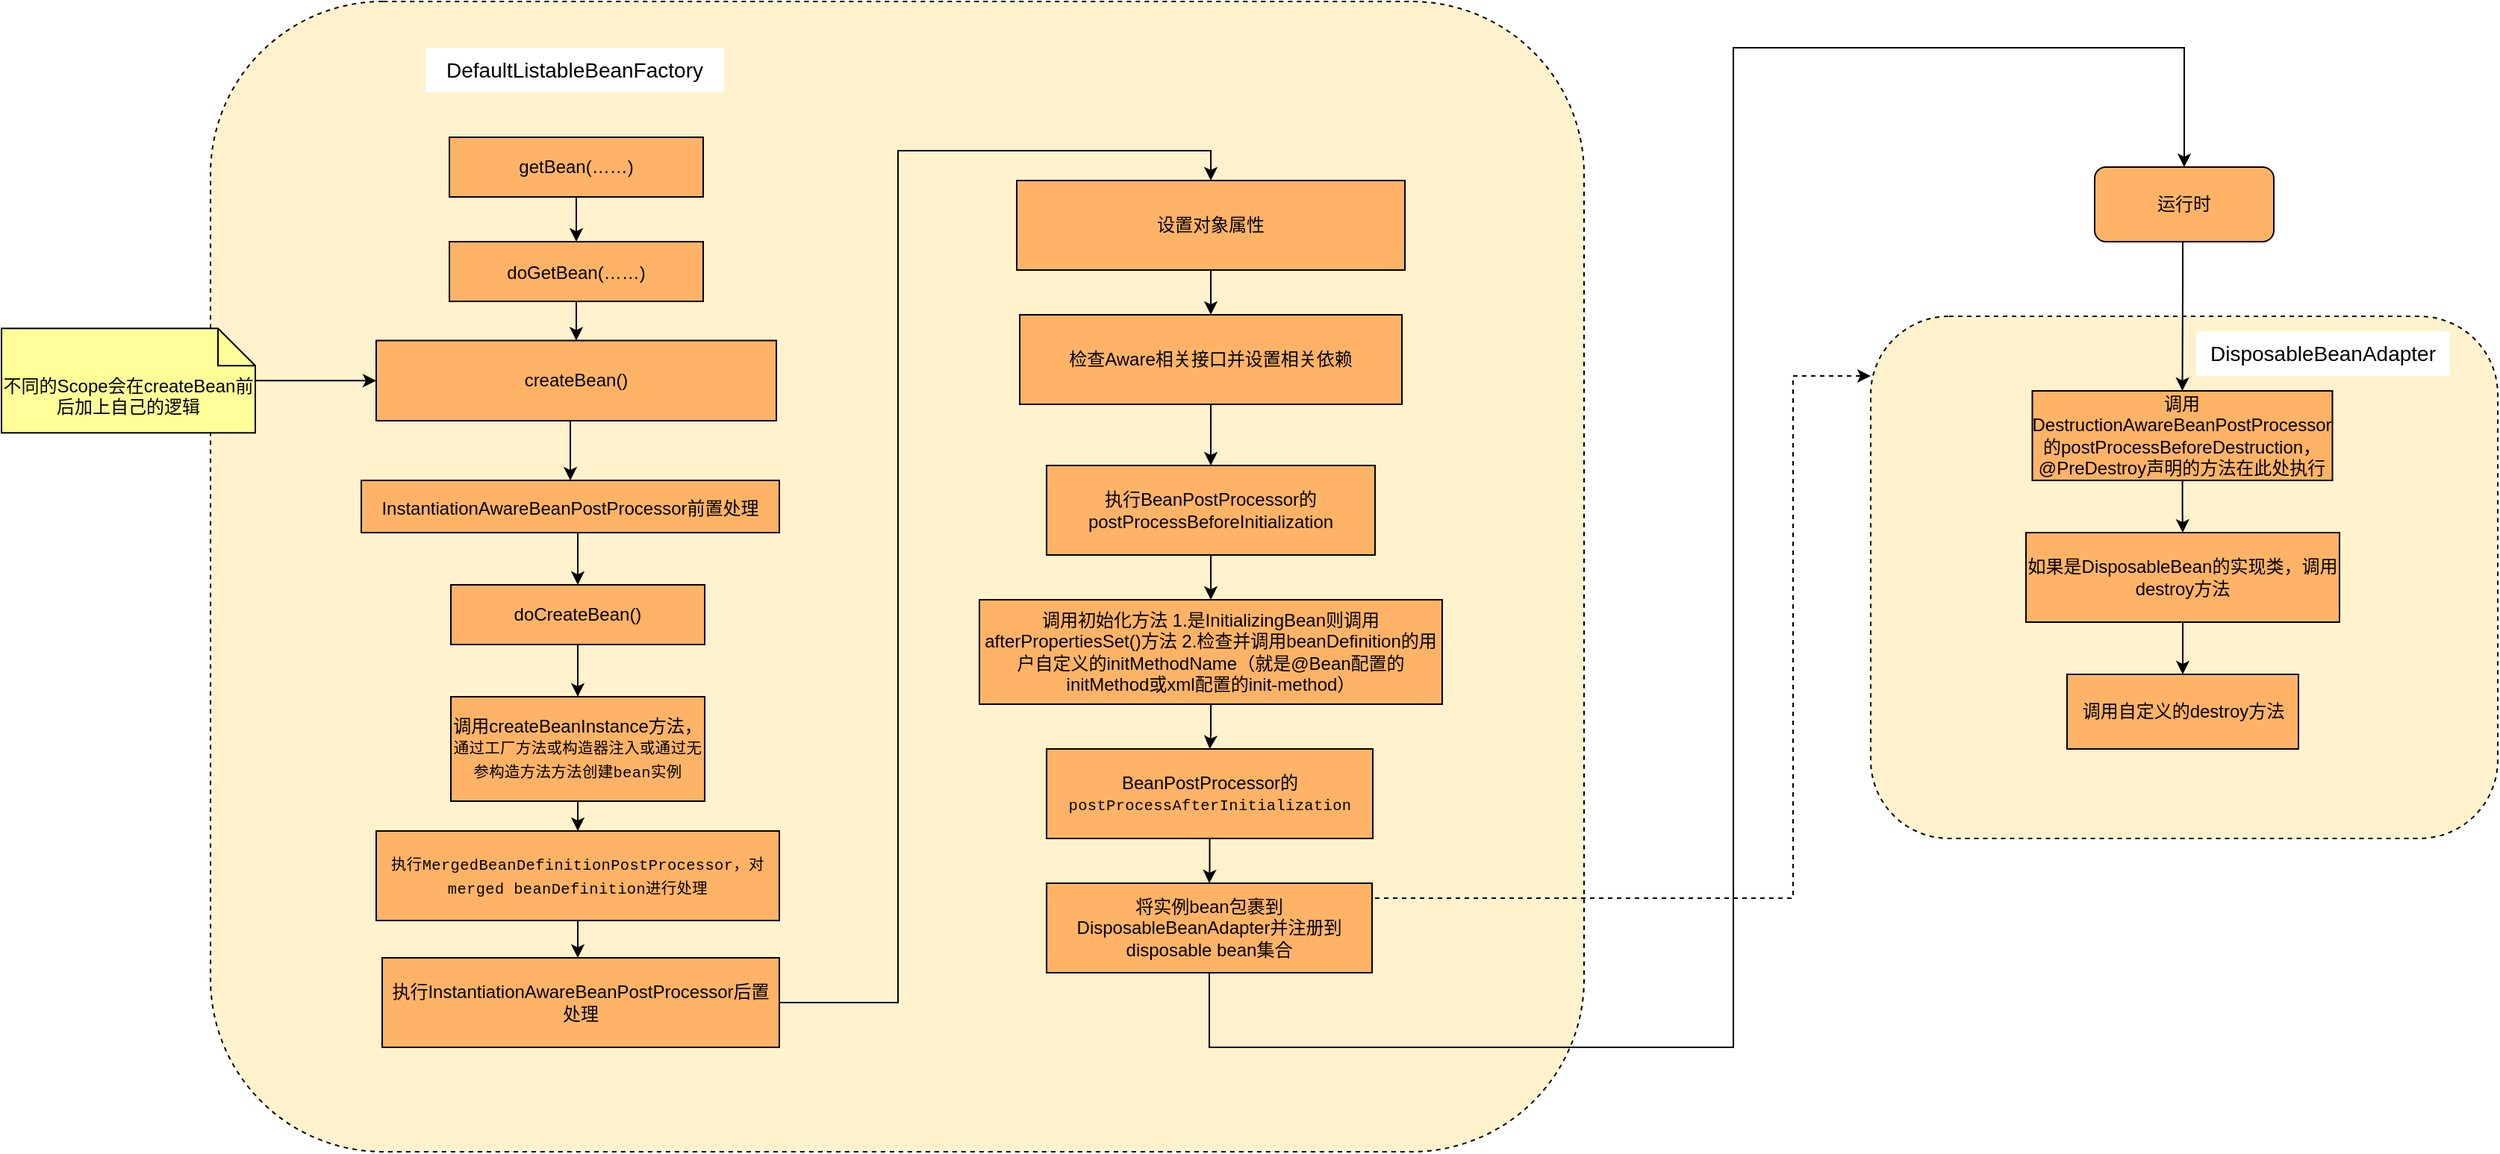<mxfile version="14.4.4" type="device"><diagram id="C5RBs43oDa-KdzZeNtuy" name="Page-1"><mxGraphModel dx="1865" dy="500" grid="1" gridSize="10" guides="1" tooltips="1" connect="1" arrows="1" fold="1" page="1" pageScale="1" pageWidth="827" pageHeight="1169" math="0" shadow="0"><root><mxCell id="WIyWlLk6GJQsqaUBKTNV-0"/><mxCell id="WIyWlLk6GJQsqaUBKTNV-1" parent="WIyWlLk6GJQsqaUBKTNV-0"/><mxCell id="iZnFSOEQMt7jb37AJxFR-22" value="" style="rounded=1;whiteSpace=wrap;html=1;fillColor=#FFF2CC;dashed=1;" vertex="1" parent="WIyWlLk6GJQsqaUBKTNV-1"><mxGeometry x="1142" y="750" width="420" height="350" as="geometry"/></mxCell><mxCell id="iZnFSOEQMt7jb37AJxFR-0" value="" style="rounded=1;whiteSpace=wrap;html=1;dashed=1;fillColor=#FFF2CC;" vertex="1" parent="WIyWlLk6GJQsqaUBKTNV-1"><mxGeometry x="30" y="539" width="920" height="771" as="geometry"/></mxCell><mxCell id="iZnFSOEQMt7jb37AJxFR-58" style="edgeStyle=orthogonalEdgeStyle;rounded=0;orthogonalLoop=1;jettySize=auto;html=1;fontSize=14;" edge="1" parent="WIyWlLk6GJQsqaUBKTNV-1" source="iZnFSOEQMt7jb37AJxFR-2" target="iZnFSOEQMt7jb37AJxFR-3"><mxGeometry relative="1" as="geometry"/></mxCell><mxCell id="iZnFSOEQMt7jb37AJxFR-2" value="getBean(……)" style="rounded=0;whiteSpace=wrap;html=1;fillColor=#FFB366;" vertex="1" parent="WIyWlLk6GJQsqaUBKTNV-1"><mxGeometry x="190" y="630" width="170" height="40" as="geometry"/></mxCell><mxCell id="iZnFSOEQMt7jb37AJxFR-59" style="edgeStyle=orthogonalEdgeStyle;rounded=0;orthogonalLoop=1;jettySize=auto;html=1;fontSize=14;" edge="1" parent="WIyWlLk6GJQsqaUBKTNV-1" source="iZnFSOEQMt7jb37AJxFR-3" target="iZnFSOEQMt7jb37AJxFR-4"><mxGeometry relative="1" as="geometry"/></mxCell><mxCell id="iZnFSOEQMt7jb37AJxFR-3" value="doGetBean(……)" style="fillColor=#FFB366;" vertex="1" parent="WIyWlLk6GJQsqaUBKTNV-1"><mxGeometry x="190" y="700" width="170" height="40" as="geometry"/></mxCell><mxCell id="iZnFSOEQMt7jb37AJxFR-35" style="edgeStyle=orthogonalEdgeStyle;rounded=0;orthogonalLoop=1;jettySize=auto;html=1;entryX=0.5;entryY=0;entryDx=0;entryDy=0;fontSize=14;exitX=0.5;exitY=1;exitDx=0;exitDy=0;" edge="1" parent="WIyWlLk6GJQsqaUBKTNV-1" source="iZnFSOEQMt7jb37AJxFR-60" target="iZnFSOEQMt7jb37AJxFR-7"><mxGeometry relative="1" as="geometry"/></mxCell><mxCell id="iZnFSOEQMt7jb37AJxFR-62" style="edgeStyle=orthogonalEdgeStyle;rounded=0;orthogonalLoop=1;jettySize=auto;html=1;fontSize=14;exitX=0.5;exitY=1;exitDx=0;exitDy=0;" edge="1" parent="WIyWlLk6GJQsqaUBKTNV-1" source="iZnFSOEQMt7jb37AJxFR-4" target="iZnFSOEQMt7jb37AJxFR-60"><mxGeometry relative="1" as="geometry"><Array as="points"><mxPoint x="271" y="820"/></Array></mxGeometry></mxCell><mxCell id="iZnFSOEQMt7jb37AJxFR-4" value="createBean()" style="rounded=0;whiteSpace=wrap;fillColor=#FFB366;" vertex="1" parent="WIyWlLk6GJQsqaUBKTNV-1"><mxGeometry x="141" y="766.25" width="268" height="53.75" as="geometry"/></mxCell><mxCell id="iZnFSOEQMt7jb37AJxFR-6" style="edgeStyle=orthogonalEdgeStyle;rounded=0;orthogonalLoop=1;jettySize=auto;html=1;" edge="1" parent="WIyWlLk6GJQsqaUBKTNV-1" source="iZnFSOEQMt7jb37AJxFR-5" target="iZnFSOEQMt7jb37AJxFR-4"><mxGeometry relative="1" as="geometry"/></mxCell><mxCell id="iZnFSOEQMt7jb37AJxFR-5" value="不同的Scope会在createBean前后加上自己的逻辑" style="shape=note2;boundedLbl=1;whiteSpace=wrap;html=1;size=25;verticalAlign=top;align=center;rounded=0;fillColor=#FFFF99;" vertex="1" parent="WIyWlLk6GJQsqaUBKTNV-1"><mxGeometry x="-110" y="758.12" width="170" height="70" as="geometry"/></mxCell><mxCell id="iZnFSOEQMt7jb37AJxFR-36" style="edgeStyle=orthogonalEdgeStyle;rounded=0;orthogonalLoop=1;jettySize=auto;html=1;entryX=0.5;entryY=0;entryDx=0;entryDy=0;fontSize=14;" edge="1" parent="WIyWlLk6GJQsqaUBKTNV-1" source="iZnFSOEQMt7jb37AJxFR-7" target="iZnFSOEQMt7jb37AJxFR-8"><mxGeometry relative="1" as="geometry"/></mxCell><mxCell id="iZnFSOEQMt7jb37AJxFR-7" value="doCreateBean()" style="rounded=0;whiteSpace=wrap;fillColor=#FFB366;html=1;" vertex="1" parent="WIyWlLk6GJQsqaUBKTNV-1"><mxGeometry x="191" y="930" width="170" height="40" as="geometry"/></mxCell><mxCell id="iZnFSOEQMt7jb37AJxFR-37" style="edgeStyle=orthogonalEdgeStyle;rounded=0;orthogonalLoop=1;jettySize=auto;html=1;fontSize=14;" edge="1" parent="WIyWlLk6GJQsqaUBKTNV-1" source="iZnFSOEQMt7jb37AJxFR-8" target="iZnFSOEQMt7jb37AJxFR-9"><mxGeometry relative="1" as="geometry"><mxPoint x="275" y="1030" as="targetPoint"/><Array as="points"/></mxGeometry></mxCell><mxCell id="iZnFSOEQMt7jb37AJxFR-8" value="调用createBeanInstance方法，&lt;span style=&quot;color: inherit ; font-family: &amp;#34;consolas&amp;#34; , &amp;#34;liberation mono&amp;#34; , &amp;#34;menlo&amp;#34; , &amp;#34;courier&amp;#34; , monospace ; font-size: 0.85em ; letter-spacing: 0.2px&quot;&gt;通过工厂方法或构造器注入或通过无参构造方法方法创建bean实例&lt;/span&gt;" style="rounded=0;whiteSpace=wrap;fillColor=#FFB366;html=1;" vertex="1" parent="WIyWlLk6GJQsqaUBKTNV-1"><mxGeometry x="191" y="1005" width="170" height="70" as="geometry"/></mxCell><mxCell id="iZnFSOEQMt7jb37AJxFR-38" style="edgeStyle=orthogonalEdgeStyle;rounded=0;orthogonalLoop=1;jettySize=auto;html=1;fontSize=14;" edge="1" parent="WIyWlLk6GJQsqaUBKTNV-1" source="iZnFSOEQMt7jb37AJxFR-9" target="iZnFSOEQMt7jb37AJxFR-10"><mxGeometry relative="1" as="geometry"><Array as="points"><mxPoint x="277" y="1120"/><mxPoint x="277" y="1120"/></Array></mxGeometry></mxCell><mxCell id="iZnFSOEQMt7jb37AJxFR-9" value="&lt;span style=&quot;color: inherit ; font-family: &amp;#34;consolas&amp;#34; , &amp;#34;liberation mono&amp;#34; , &amp;#34;menlo&amp;#34; , &amp;#34;courier&amp;#34; , monospace ; font-size: 0.85em ; letter-spacing: 0.2px&quot;&gt;执行MergedBeanDefinitionPostProcessor，对merged beanDefinition进行处理&lt;/span&gt;" style="rounded=0;whiteSpace=wrap;html=1;fillColor=#FFB366;" vertex="1" parent="WIyWlLk6GJQsqaUBKTNV-1"><mxGeometry x="141" y="1095" width="270" height="60" as="geometry"/></mxCell><mxCell id="iZnFSOEQMt7jb37AJxFR-39" value="" style="edgeStyle=orthogonalEdgeStyle;rounded=0;orthogonalLoop=1;jettySize=auto;html=1;fontSize=14;entryX=0.5;entryY=0;entryDx=0;entryDy=0;" edge="1" parent="WIyWlLk6GJQsqaUBKTNV-1" source="iZnFSOEQMt7jb37AJxFR-10" target="iZnFSOEQMt7jb37AJxFR-11"><mxGeometry relative="1" as="geometry"><Array as="points"/></mxGeometry></mxCell><mxCell id="iZnFSOEQMt7jb37AJxFR-10" value="执行InstantiationAwareBeanPostProcessor后置处理" style="rounded=0;whiteSpace=wrap;fillColor=#FFB366;" vertex="1" parent="WIyWlLk6GJQsqaUBKTNV-1"><mxGeometry x="145" y="1180" width="266" height="60" as="geometry"/></mxCell><mxCell id="iZnFSOEQMt7jb37AJxFR-40" style="edgeStyle=orthogonalEdgeStyle;rounded=0;orthogonalLoop=1;jettySize=auto;html=1;fontSize=14;entryX=0.5;entryY=0;entryDx=0;entryDy=0;" edge="1" parent="WIyWlLk6GJQsqaUBKTNV-1" source="iZnFSOEQMt7jb37AJxFR-11" target="iZnFSOEQMt7jb37AJxFR-12"><mxGeometry relative="1" as="geometry"><mxPoint x="272" y="1320" as="targetPoint"/><Array as="points"/></mxGeometry></mxCell><mxCell id="iZnFSOEQMt7jb37AJxFR-11" value="设置对象属性" style="rounded=0;whiteSpace=wrap;html=1;fillColor=#FFB366;" vertex="1" parent="WIyWlLk6GJQsqaUBKTNV-1"><mxGeometry x="570" y="659" width="260" height="60" as="geometry"/></mxCell><mxCell id="iZnFSOEQMt7jb37AJxFR-41" style="edgeStyle=orthogonalEdgeStyle;rounded=0;orthogonalLoop=1;jettySize=auto;html=1;fontSize=14;" edge="1" parent="WIyWlLk6GJQsqaUBKTNV-1" source="iZnFSOEQMt7jb37AJxFR-12" target="iZnFSOEQMt7jb37AJxFR-13"><mxGeometry relative="1" as="geometry"><Array as="points"/></mxGeometry></mxCell><mxCell id="iZnFSOEQMt7jb37AJxFR-12" value="检查Aware相关接口并设置相关依赖" style="rounded=0;whiteSpace=wrap;html=1;fillColor=#FFB366;" vertex="1" parent="WIyWlLk6GJQsqaUBKTNV-1"><mxGeometry x="572" y="749" width="256" height="60" as="geometry"/></mxCell><mxCell id="iZnFSOEQMt7jb37AJxFR-54" style="edgeStyle=orthogonalEdgeStyle;rounded=0;orthogonalLoop=1;jettySize=auto;html=1;fontSize=14;" edge="1" parent="WIyWlLk6GJQsqaUBKTNV-1" source="iZnFSOEQMt7jb37AJxFR-13" target="iZnFSOEQMt7jb37AJxFR-14"><mxGeometry relative="1" as="geometry"/></mxCell><mxCell id="iZnFSOEQMt7jb37AJxFR-13" value="执行BeanPostProcessor的postProcessBeforeInitialization" style="rounded=0;whiteSpace=wrap;fillColor=#FFB366;" vertex="1" parent="WIyWlLk6GJQsqaUBKTNV-1"><mxGeometry x="590" y="850" width="220" height="60" as="geometry"/></mxCell><mxCell id="iZnFSOEQMt7jb37AJxFR-57" style="edgeStyle=orthogonalEdgeStyle;rounded=0;orthogonalLoop=1;jettySize=auto;html=1;entryX=0.5;entryY=0;entryDx=0;entryDy=0;fontSize=14;" edge="1" parent="WIyWlLk6GJQsqaUBKTNV-1" source="iZnFSOEQMt7jb37AJxFR-14" target="iZnFSOEQMt7jb37AJxFR-15"><mxGeometry relative="1" as="geometry"/></mxCell><mxCell id="iZnFSOEQMt7jb37AJxFR-14" value="调用初始化方法 1.是InitializingBean则调用afterPropertiesSet()方法 2.检查并调用beanDefinition的用户自定义的initMethodName（就是@Bean配置的initMethod或xml配置的init-method）" style="rounded=0;whiteSpace=wrap;fillColor=#FFB366;" vertex="1" parent="WIyWlLk6GJQsqaUBKTNV-1"><mxGeometry x="545" y="940" width="310" height="70" as="geometry"/></mxCell><mxCell id="iZnFSOEQMt7jb37AJxFR-44" style="edgeStyle=orthogonalEdgeStyle;rounded=0;orthogonalLoop=1;jettySize=auto;html=1;entryX=0.5;entryY=0;entryDx=0;entryDy=0;fontSize=14;" edge="1" parent="WIyWlLk6GJQsqaUBKTNV-1" source="iZnFSOEQMt7jb37AJxFR-15" target="iZnFSOEQMt7jb37AJxFR-16"><mxGeometry relative="1" as="geometry"/></mxCell><mxCell id="iZnFSOEQMt7jb37AJxFR-15" value="BeanPostProcessor的&lt;span style=&quot;color: inherit ; font-family: &amp;#34;consolas&amp;#34; , &amp;#34;liberation mono&amp;#34; , &amp;#34;menlo&amp;#34; , &amp;#34;courier&amp;#34; , monospace ; font-size: 0.85em ; letter-spacing: 0.2px&quot;&gt;postProcessAfterInitialization&lt;/span&gt;" style="rounded=0;whiteSpace=wrap;fillColor=#FFB366;html=1;" vertex="1" parent="WIyWlLk6GJQsqaUBKTNV-1"><mxGeometry x="590" y="1040" width="218.5" height="60" as="geometry"/></mxCell><mxCell id="iZnFSOEQMt7jb37AJxFR-17" style="edgeStyle=orthogonalEdgeStyle;rounded=0;orthogonalLoop=1;jettySize=auto;html=1;entryX=0.5;entryY=0;entryDx=0;entryDy=0;" edge="1" parent="WIyWlLk6GJQsqaUBKTNV-1" source="iZnFSOEQMt7jb37AJxFR-16" target="iZnFSOEQMt7jb37AJxFR-18"><mxGeometry relative="1" as="geometry"><mxPoint x="281" y="1830" as="targetPoint"/><Array as="points"><mxPoint x="699" y="1240"/><mxPoint x="1050" y="1240"/><mxPoint x="1050" y="570"/><mxPoint x="1352" y="570"/></Array></mxGeometry></mxCell><mxCell id="iZnFSOEQMt7jb37AJxFR-48" style="edgeStyle=orthogonalEdgeStyle;rounded=0;orthogonalLoop=1;jettySize=auto;html=1;fontSize=14;dashed=1;exitX=1;exitY=0;exitDx=0;exitDy=0;" edge="1" parent="WIyWlLk6GJQsqaUBKTNV-1" source="iZnFSOEQMt7jb37AJxFR-16" target="iZnFSOEQMt7jb37AJxFR-22"><mxGeometry relative="1" as="geometry"><mxPoint x="1140" y="790" as="targetPoint"/><Array as="points"><mxPoint x="808" y="1140"/><mxPoint x="1090" y="1140"/><mxPoint x="1090" y="790"/></Array></mxGeometry></mxCell><mxCell id="iZnFSOEQMt7jb37AJxFR-16" value="将实例bean包裹到DisposableBeanAdapter并注册到disposable bean集合" style="rounded=0;whiteSpace=wrap;fillColor=#FFB366;" vertex="1" parent="WIyWlLk6GJQsqaUBKTNV-1"><mxGeometry x="590" y="1130" width="218" height="60" as="geometry"/></mxCell><mxCell id="iZnFSOEQMt7jb37AJxFR-20" style="edgeStyle=orthogonalEdgeStyle;rounded=0;orthogonalLoop=1;jettySize=auto;html=1;entryX=0.5;entryY=0;entryDx=0;entryDy=0;" edge="1" parent="WIyWlLk6GJQsqaUBKTNV-1" source="iZnFSOEQMt7jb37AJxFR-18" target="iZnFSOEQMt7jb37AJxFR-21"><mxGeometry relative="1" as="geometry"><mxPoint x="1352" y="820" as="targetPoint"/><Array as="points"><mxPoint x="1351" y="730"/><mxPoint x="1351" y="730"/></Array></mxGeometry></mxCell><mxCell id="iZnFSOEQMt7jb37AJxFR-18" value="运行时" style="rounded=1;whiteSpace=wrap;html=1;fillColor=#FFB366;" vertex="1" parent="WIyWlLk6GJQsqaUBKTNV-1"><mxGeometry x="1292" y="650" width="120" height="50" as="geometry"/></mxCell><mxCell id="iZnFSOEQMt7jb37AJxFR-25" style="edgeStyle=orthogonalEdgeStyle;rounded=0;orthogonalLoop=1;jettySize=auto;html=1;" edge="1" parent="WIyWlLk6GJQsqaUBKTNV-1" source="iZnFSOEQMt7jb37AJxFR-21" target="iZnFSOEQMt7jb37AJxFR-23"><mxGeometry relative="1" as="geometry"/></mxCell><mxCell id="iZnFSOEQMt7jb37AJxFR-21" value="调用DestructionAwareBeanPostProcessor的postProcessBeforeDestruction，@PreDestroy声明的方法在此处执行" style="rounded=0;whiteSpace=wrap;fillColor=#FFB366;" vertex="1" parent="WIyWlLk6GJQsqaUBKTNV-1"><mxGeometry x="1250.25" y="800" width="201" height="60" as="geometry"/></mxCell><mxCell id="iZnFSOEQMt7jb37AJxFR-26" style="edgeStyle=orthogonalEdgeStyle;rounded=0;orthogonalLoop=1;jettySize=auto;html=1;" edge="1" parent="WIyWlLk6GJQsqaUBKTNV-1" source="iZnFSOEQMt7jb37AJxFR-23" target="iZnFSOEQMt7jb37AJxFR-24"><mxGeometry relative="1" as="geometry"/></mxCell><mxCell id="iZnFSOEQMt7jb37AJxFR-23" value="如果是DisposableBean的实现类，调用destroy方法" style="rounded=0;whiteSpace=wrap;fillColor=#FFB366;" vertex="1" parent="WIyWlLk6GJQsqaUBKTNV-1"><mxGeometry x="1246" y="895" width="210" height="60" as="geometry"/></mxCell><mxCell id="iZnFSOEQMt7jb37AJxFR-24" value="调用自定义的destroy方法" style="rounded=0;whiteSpace=wrap;fillColor=#FFB366;" vertex="1" parent="WIyWlLk6GJQsqaUBKTNV-1"><mxGeometry x="1273.5" y="990" width="155" height="50" as="geometry"/></mxCell><mxCell id="iZnFSOEQMt7jb37AJxFR-27" value="DisposableBeanAdapter" style="text;align=center;verticalAlign=middle;whiteSpace=wrap;rounded=0;fontSize=14;html=1;labelBackgroundColor=none;fillColor=#ffffff;" vertex="1" parent="WIyWlLk6GJQsqaUBKTNV-1"><mxGeometry x="1360" y="760" width="170" height="30" as="geometry"/></mxCell><mxCell id="iZnFSOEQMt7jb37AJxFR-29" value="DefaultListableBeanFactory" style="text;strokeColor=none;align=center;verticalAlign=middle;whiteSpace=wrap;rounded=0;fillColor=#ffffff;labelBackgroundColor=none;labelBorderColor=none;html=1;fontSize=14;" vertex="1" parent="WIyWlLk6GJQsqaUBKTNV-1"><mxGeometry x="174" y="570" width="200" height="30" as="geometry"/></mxCell><mxCell id="iZnFSOEQMt7jb37AJxFR-60" value="&lt;span style=&quot;font-size: 12px&quot;&gt;InstantiationAwareBeanPostProcessor前置处理&lt;/span&gt;" style="rounded=0;whiteSpace=wrap;html=1;labelBackgroundColor=none;fillColor=#FFB366;fontSize=14;" vertex="1" parent="WIyWlLk6GJQsqaUBKTNV-1"><mxGeometry x="131" y="860" width="280" height="35" as="geometry"/></mxCell><mxCell id="iZnFSOEQMt7jb37AJxFR-63" style="edgeStyle=orthogonalEdgeStyle;rounded=0;orthogonalLoop=1;jettySize=auto;html=1;exitX=0.5;exitY=1;exitDx=0;exitDy=0;fontSize=14;" edge="1" parent="WIyWlLk6GJQsqaUBKTNV-1" source="iZnFSOEQMt7jb37AJxFR-60" target="iZnFSOEQMt7jb37AJxFR-60"><mxGeometry relative="1" as="geometry"/></mxCell></root></mxGraphModel></diagram></mxfile>
